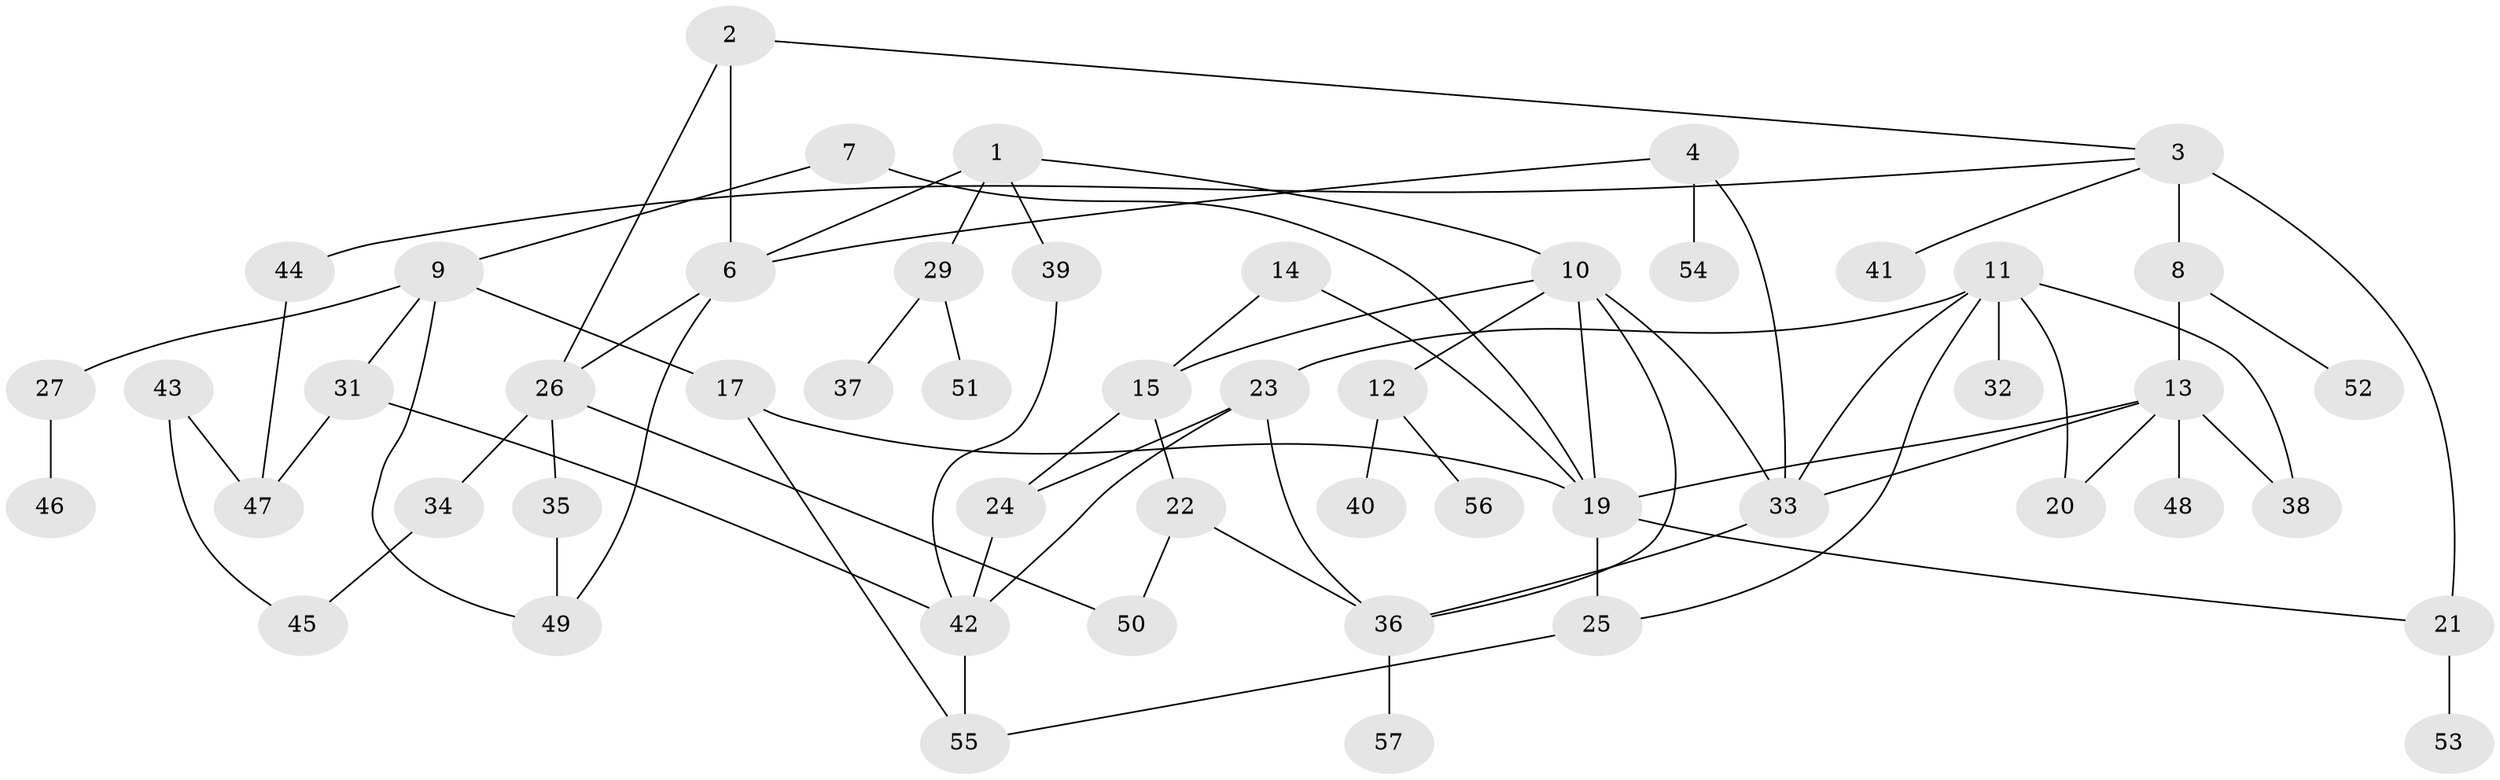 // original degree distribution, {5: 0.1, 3: 0.2125, 4: 0.1125, 1: 0.275, 6: 0.0375, 2: 0.2, 0: 0.05, 7: 0.0125}
// Generated by graph-tools (version 1.1) at 2025/48/03/04/25 22:48:29]
// undirected, 52 vertices, 75 edges
graph export_dot {
  node [color=gray90,style=filled];
  1;
  2;
  3;
  4;
  6;
  7;
  8;
  9;
  10;
  11;
  12;
  13;
  14;
  15;
  17;
  19;
  20;
  21;
  22;
  23;
  24;
  25;
  26;
  27;
  29;
  31;
  32;
  33;
  34;
  35;
  36;
  37;
  38;
  39;
  40;
  41;
  42;
  43;
  44;
  45;
  46;
  47;
  48;
  49;
  50;
  51;
  52;
  53;
  54;
  55;
  56;
  57;
  1 -- 6 [weight=1.0];
  1 -- 10 [weight=1.0];
  1 -- 29 [weight=1.0];
  1 -- 39 [weight=1.0];
  2 -- 3 [weight=1.0];
  2 -- 6 [weight=1.0];
  2 -- 26 [weight=1.0];
  3 -- 8 [weight=2.0];
  3 -- 21 [weight=2.0];
  3 -- 41 [weight=1.0];
  3 -- 44 [weight=1.0];
  4 -- 6 [weight=1.0];
  4 -- 33 [weight=1.0];
  4 -- 54 [weight=1.0];
  6 -- 26 [weight=1.0];
  6 -- 49 [weight=1.0];
  7 -- 9 [weight=1.0];
  7 -- 19 [weight=1.0];
  8 -- 13 [weight=1.0];
  8 -- 52 [weight=1.0];
  9 -- 17 [weight=1.0];
  9 -- 27 [weight=1.0];
  9 -- 31 [weight=1.0];
  9 -- 49 [weight=1.0];
  10 -- 12 [weight=1.0];
  10 -- 15 [weight=1.0];
  10 -- 19 [weight=1.0];
  10 -- 33 [weight=1.0];
  10 -- 36 [weight=1.0];
  11 -- 20 [weight=1.0];
  11 -- 23 [weight=1.0];
  11 -- 25 [weight=1.0];
  11 -- 32 [weight=1.0];
  11 -- 33 [weight=1.0];
  11 -- 38 [weight=1.0];
  12 -- 40 [weight=1.0];
  12 -- 56 [weight=1.0];
  13 -- 19 [weight=1.0];
  13 -- 20 [weight=1.0];
  13 -- 33 [weight=1.0];
  13 -- 38 [weight=1.0];
  13 -- 48 [weight=1.0];
  14 -- 15 [weight=1.0];
  14 -- 19 [weight=1.0];
  15 -- 22 [weight=1.0];
  15 -- 24 [weight=2.0];
  17 -- 19 [weight=1.0];
  17 -- 55 [weight=1.0];
  19 -- 21 [weight=1.0];
  19 -- 25 [weight=1.0];
  21 -- 53 [weight=1.0];
  22 -- 36 [weight=1.0];
  22 -- 50 [weight=1.0];
  23 -- 24 [weight=1.0];
  23 -- 36 [weight=1.0];
  23 -- 42 [weight=1.0];
  24 -- 42 [weight=1.0];
  25 -- 55 [weight=1.0];
  26 -- 34 [weight=1.0];
  26 -- 35 [weight=1.0];
  26 -- 50 [weight=1.0];
  27 -- 46 [weight=1.0];
  29 -- 37 [weight=1.0];
  29 -- 51 [weight=1.0];
  31 -- 42 [weight=1.0];
  31 -- 47 [weight=1.0];
  33 -- 36 [weight=1.0];
  34 -- 45 [weight=1.0];
  35 -- 49 [weight=1.0];
  36 -- 57 [weight=1.0];
  39 -- 42 [weight=1.0];
  42 -- 55 [weight=1.0];
  43 -- 45 [weight=1.0];
  43 -- 47 [weight=1.0];
  44 -- 47 [weight=1.0];
}
